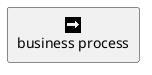 {
  "sha1": "fulgfbcysofcmmk0amdwq2bljove7pw",
  "insertion": {
    "when": "2024-06-01T09:03:06.719Z",
    "user": "plantuml@gmail.com"
  }
}
@startuml

sprite $businessProcess [16x16/16] {
FFFFFFFFFFFFFFFF
FFFFFFFFFFFFFFFF
FFFFFFFFFFFFFFFF
FFFFFFFFFFFFFFFF
FFFFFFFFFF0FFFFF
FFFFFFFFFF00FFFF
FF00000000000FFF
FF000000000000FF
FF00000000000FFF
FFFFFFFFFF00FFFF
FFFFFFFFFF0FFFFF
FFFFFFFFFFFFFFFF
FFFFFFFFFFFFFFFF
FFFFFFFFFFFFFFFF
FFFFFFFFFFFFFFFF
FFFFFFFFFFFFFFFF
}


rectangle "business process" <<$businessProcess>>

@enduml

